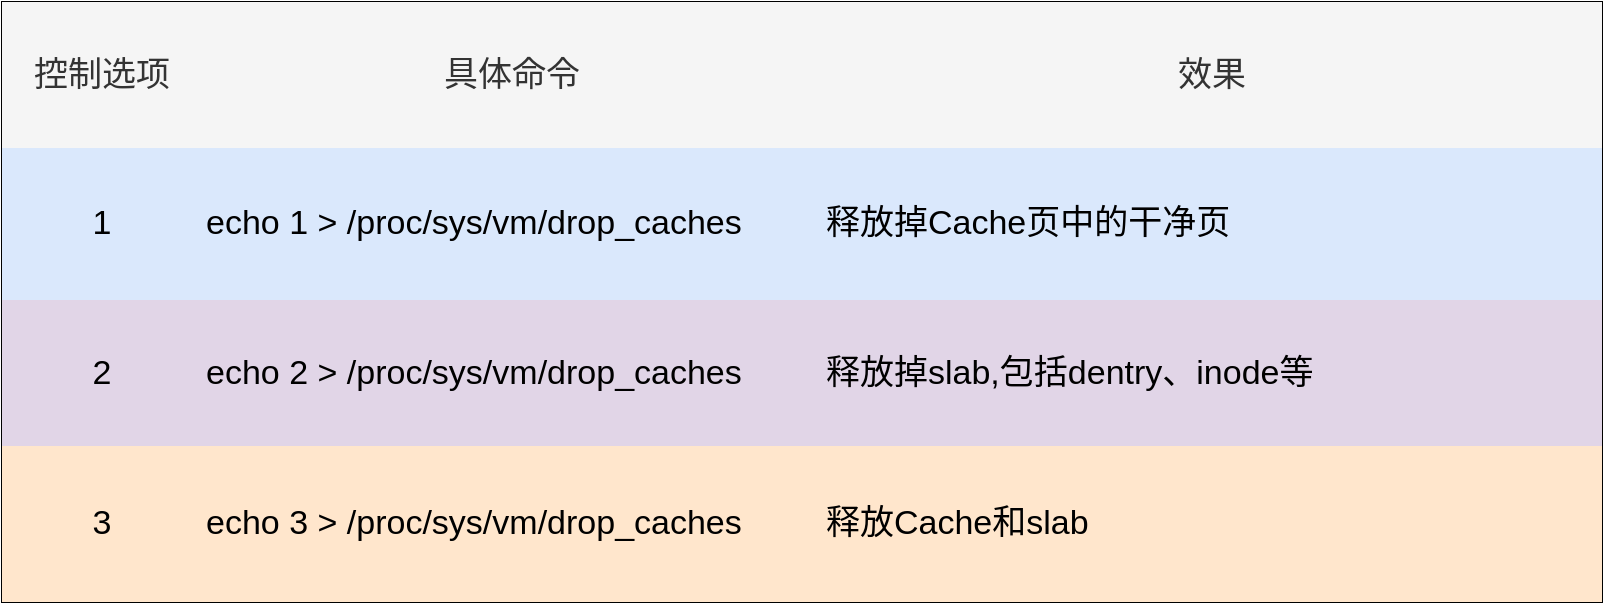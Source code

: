 <mxfile version="21.6.5" type="github">
  <diagram name="第 1 页" id="2ua1LjIcxe17sO0WMqhI">
    <mxGraphModel dx="880" dy="446" grid="1" gridSize="10" guides="1" tooltips="1" connect="1" arrows="1" fold="1" page="1" pageScale="1" pageWidth="827" pageHeight="1169" math="0" shadow="0">
      <root>
        <mxCell id="0" />
        <mxCell id="1" parent="0" />
        <mxCell id="RF_rzELjMY7xmStr51dX-1" value="" style="shape=table;startSize=0;container=1;collapsible=0;childLayout=tableLayout;fontSize=17;align=left;" vertex="1" parent="1">
          <mxGeometry x="30" y="90" width="800" height="300" as="geometry" />
        </mxCell>
        <mxCell id="RF_rzELjMY7xmStr51dX-2" value="" style="shape=tableRow;horizontal=0;startSize=0;swimlaneHead=0;swimlaneBody=0;strokeColor=inherit;top=0;left=0;bottom=0;right=0;collapsible=0;dropTarget=0;fillColor=none;points=[[0,0.5],[1,0.5]];portConstraint=eastwest;fontSize=17;" vertex="1" parent="RF_rzELjMY7xmStr51dX-1">
          <mxGeometry width="800" height="73" as="geometry" />
        </mxCell>
        <mxCell id="RF_rzELjMY7xmStr51dX-3" value="控制选项" style="shape=partialRectangle;html=1;whiteSpace=wrap;connectable=0;strokeColor=#666666;overflow=hidden;fillColor=#f5f5f5;top=0;left=0;bottom=0;right=0;pointerEvents=1;fontSize=17;fontColor=#333333;" vertex="1" parent="RF_rzELjMY7xmStr51dX-2">
          <mxGeometry width="100" height="73" as="geometry">
            <mxRectangle width="100" height="73" as="alternateBounds" />
          </mxGeometry>
        </mxCell>
        <mxCell id="RF_rzELjMY7xmStr51dX-4" value="具体命令" style="shape=partialRectangle;html=1;whiteSpace=wrap;connectable=0;strokeColor=#666666;overflow=hidden;fillColor=#f5f5f5;top=0;left=0;bottom=0;right=0;pointerEvents=1;fontSize=17;fontColor=#333333;" vertex="1" parent="RF_rzELjMY7xmStr51dX-2">
          <mxGeometry x="100" width="310" height="73" as="geometry">
            <mxRectangle width="310" height="73" as="alternateBounds" />
          </mxGeometry>
        </mxCell>
        <mxCell id="RF_rzELjMY7xmStr51dX-5" value="效果" style="shape=partialRectangle;html=1;whiteSpace=wrap;connectable=0;strokeColor=#666666;overflow=hidden;fillColor=#f5f5f5;top=0;left=0;bottom=0;right=0;pointerEvents=1;fontSize=17;fontColor=#333333;" vertex="1" parent="RF_rzELjMY7xmStr51dX-2">
          <mxGeometry x="410" width="390" height="73" as="geometry">
            <mxRectangle width="390" height="73" as="alternateBounds" />
          </mxGeometry>
        </mxCell>
        <mxCell id="RF_rzELjMY7xmStr51dX-6" value="" style="shape=tableRow;horizontal=0;startSize=0;swimlaneHead=0;swimlaneBody=0;strokeColor=inherit;top=0;left=0;bottom=0;right=0;collapsible=0;dropTarget=0;fillColor=none;points=[[0,0.5],[1,0.5]];portConstraint=eastwest;fontSize=17;" vertex="1" parent="RF_rzELjMY7xmStr51dX-1">
          <mxGeometry y="73" width="800" height="76" as="geometry" />
        </mxCell>
        <mxCell id="RF_rzELjMY7xmStr51dX-7" value="1" style="shape=partialRectangle;html=1;whiteSpace=wrap;connectable=0;strokeColor=#6c8ebf;overflow=hidden;fillColor=#dae8fc;top=0;left=0;bottom=0;right=0;pointerEvents=1;fontSize=17;" vertex="1" parent="RF_rzELjMY7xmStr51dX-6">
          <mxGeometry width="100" height="76" as="geometry">
            <mxRectangle width="100" height="76" as="alternateBounds" />
          </mxGeometry>
        </mxCell>
        <mxCell id="RF_rzELjMY7xmStr51dX-8" value="echo 1 &amp;gt; /proc/sys/vm/drop_caches" style="shape=partialRectangle;html=1;whiteSpace=wrap;connectable=0;strokeColor=#6c8ebf;overflow=hidden;fillColor=#dae8fc;top=0;left=0;bottom=0;right=0;pointerEvents=1;fontSize=17;align=left;" vertex="1" parent="RF_rzELjMY7xmStr51dX-6">
          <mxGeometry x="100" width="310" height="76" as="geometry">
            <mxRectangle width="310" height="76" as="alternateBounds" />
          </mxGeometry>
        </mxCell>
        <mxCell id="RF_rzELjMY7xmStr51dX-9" value="释放掉Cache页中的干净页" style="shape=partialRectangle;html=1;whiteSpace=wrap;connectable=0;strokeColor=#6c8ebf;overflow=hidden;fillColor=#dae8fc;top=0;left=0;bottom=0;right=0;pointerEvents=1;fontSize=17;align=left;" vertex="1" parent="RF_rzELjMY7xmStr51dX-6">
          <mxGeometry x="410" width="390" height="76" as="geometry">
            <mxRectangle width="390" height="76" as="alternateBounds" />
          </mxGeometry>
        </mxCell>
        <mxCell id="RF_rzELjMY7xmStr51dX-10" value="" style="shape=tableRow;horizontal=0;startSize=0;swimlaneHead=0;swimlaneBody=0;strokeColor=inherit;top=0;left=0;bottom=0;right=0;collapsible=0;dropTarget=0;fillColor=none;points=[[0,0.5],[1,0.5]];portConstraint=eastwest;fontSize=17;swimlaneFillColor=default;" vertex="1" parent="RF_rzELjMY7xmStr51dX-1">
          <mxGeometry y="149" width="800" height="73" as="geometry" />
        </mxCell>
        <mxCell id="RF_rzELjMY7xmStr51dX-11" value="2" style="shape=partialRectangle;html=1;whiteSpace=wrap;connectable=0;strokeColor=#9673a6;overflow=hidden;fillColor=#e1d5e7;top=0;left=0;bottom=0;right=0;pointerEvents=1;fontSize=17;" vertex="1" parent="RF_rzELjMY7xmStr51dX-10">
          <mxGeometry width="100" height="73" as="geometry">
            <mxRectangle width="100" height="73" as="alternateBounds" />
          </mxGeometry>
        </mxCell>
        <mxCell id="RF_rzELjMY7xmStr51dX-12" value="echo 2 &amp;gt; /proc/sys/vm/drop_caches" style="shape=partialRectangle;html=1;whiteSpace=wrap;connectable=0;strokeColor=#9673a6;overflow=hidden;fillColor=#e1d5e7;top=0;left=0;bottom=0;right=0;pointerEvents=1;fontSize=17;align=left;" vertex="1" parent="RF_rzELjMY7xmStr51dX-10">
          <mxGeometry x="100" width="310" height="73" as="geometry">
            <mxRectangle width="310" height="73" as="alternateBounds" />
          </mxGeometry>
        </mxCell>
        <mxCell id="RF_rzELjMY7xmStr51dX-13" value="释放掉slab,包括dentry、inode等" style="shape=partialRectangle;html=1;whiteSpace=wrap;connectable=0;strokeColor=#9673a6;overflow=hidden;fillColor=#e1d5e7;top=0;left=0;bottom=0;right=0;pointerEvents=1;fontSize=17;align=left;" vertex="1" parent="RF_rzELjMY7xmStr51dX-10">
          <mxGeometry x="410" width="390" height="73" as="geometry">
            <mxRectangle width="390" height="73" as="alternateBounds" />
          </mxGeometry>
        </mxCell>
        <mxCell id="RF_rzELjMY7xmStr51dX-26" style="shape=tableRow;horizontal=0;startSize=0;swimlaneHead=0;swimlaneBody=0;strokeColor=inherit;top=0;left=0;bottom=0;right=0;collapsible=0;dropTarget=0;fillColor=none;points=[[0,0.5],[1,0.5]];portConstraint=eastwest;fontSize=17;swimlaneFillColor=default;" vertex="1" parent="RF_rzELjMY7xmStr51dX-1">
          <mxGeometry y="222" width="800" height="78" as="geometry" />
        </mxCell>
        <mxCell id="RF_rzELjMY7xmStr51dX-27" value="3" style="shape=partialRectangle;html=1;whiteSpace=wrap;connectable=0;strokeColor=#d79b00;overflow=hidden;fillColor=#ffe6cc;top=0;left=0;bottom=0;right=0;pointerEvents=1;fontSize=17;" vertex="1" parent="RF_rzELjMY7xmStr51dX-26">
          <mxGeometry width="100" height="78" as="geometry">
            <mxRectangle width="100" height="78" as="alternateBounds" />
          </mxGeometry>
        </mxCell>
        <mxCell id="RF_rzELjMY7xmStr51dX-28" value="echo 3 &amp;gt; /proc/sys/vm/drop_caches" style="shape=partialRectangle;html=1;whiteSpace=wrap;connectable=0;strokeColor=#d79b00;overflow=hidden;fillColor=#ffe6cc;top=0;left=0;bottom=0;right=0;pointerEvents=1;fontSize=17;align=left;" vertex="1" parent="RF_rzELjMY7xmStr51dX-26">
          <mxGeometry x="100" width="310" height="78" as="geometry">
            <mxRectangle width="310" height="78" as="alternateBounds" />
          </mxGeometry>
        </mxCell>
        <mxCell id="RF_rzELjMY7xmStr51dX-29" value="释放Cache和slab" style="shape=partialRectangle;html=1;whiteSpace=wrap;connectable=0;strokeColor=#d79b00;overflow=hidden;fillColor=#ffe6cc;top=0;left=0;bottom=0;right=0;pointerEvents=1;fontSize=17;align=left;" vertex="1" parent="RF_rzELjMY7xmStr51dX-26">
          <mxGeometry x="410" width="390" height="78" as="geometry">
            <mxRectangle width="390" height="78" as="alternateBounds" />
          </mxGeometry>
        </mxCell>
      </root>
    </mxGraphModel>
  </diagram>
</mxfile>
